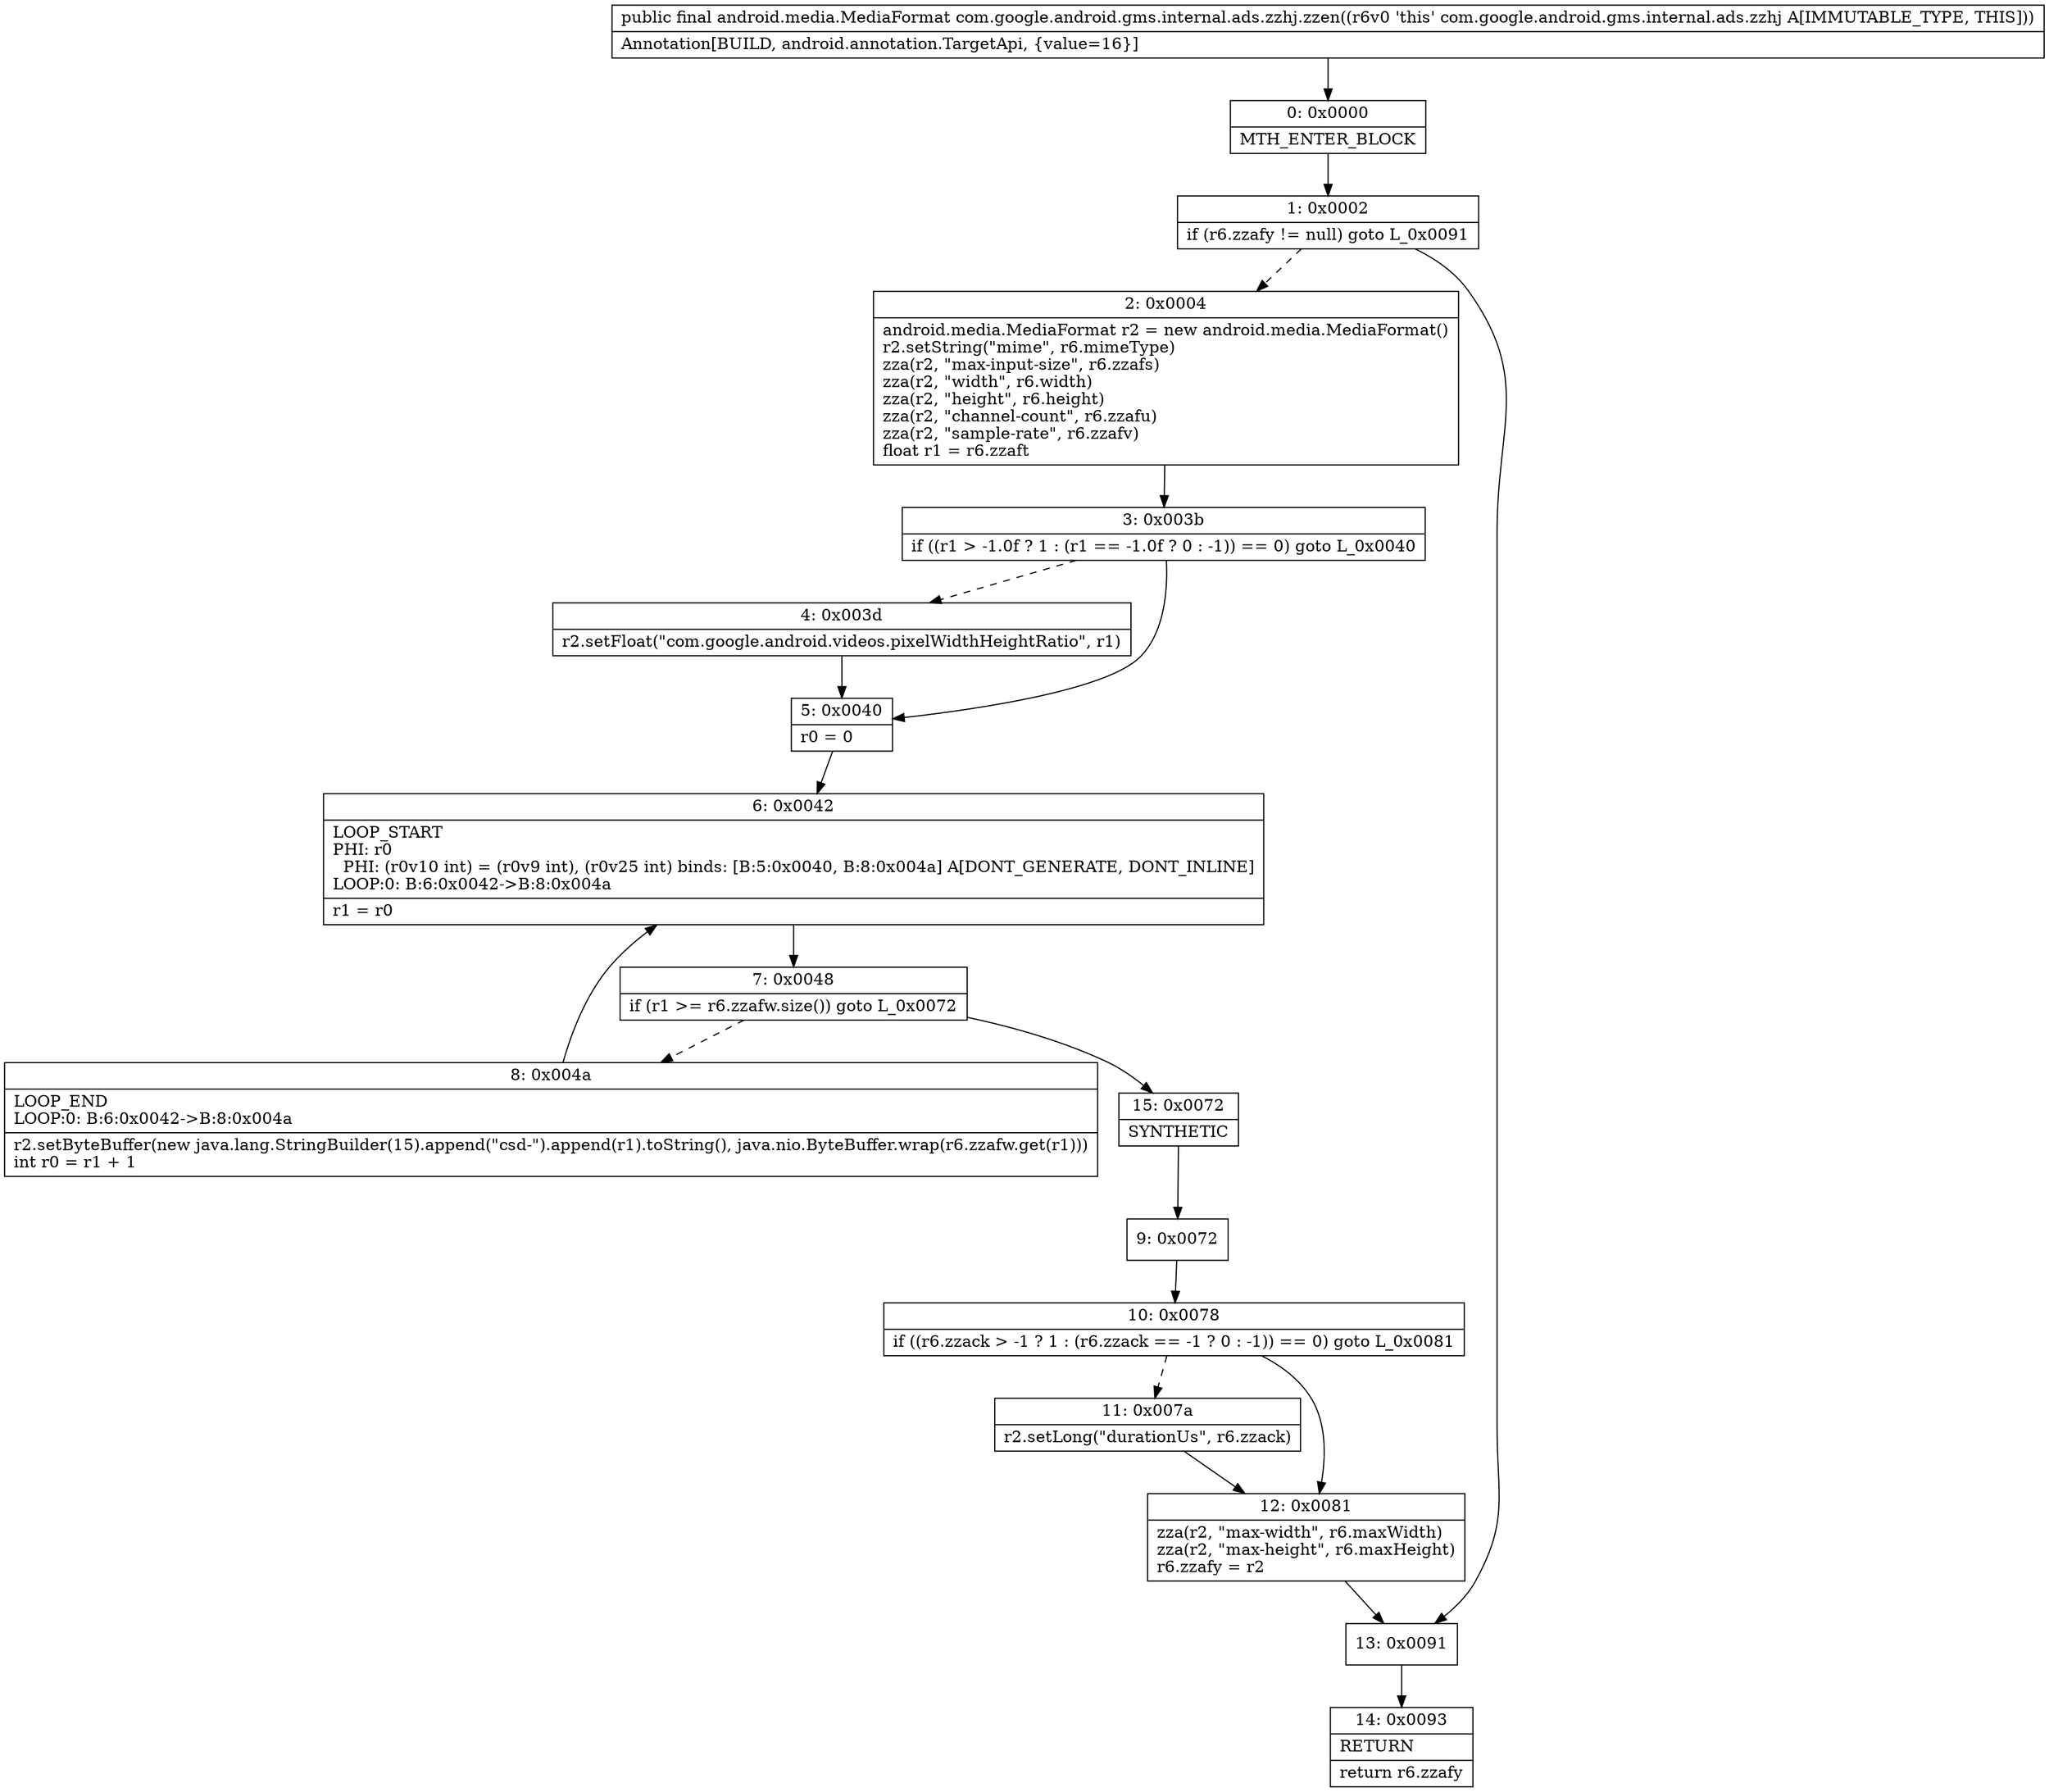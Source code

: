 digraph "CFG forcom.google.android.gms.internal.ads.zzhj.zzen()Landroid\/media\/MediaFormat;" {
Node_0 [shape=record,label="{0\:\ 0x0000|MTH_ENTER_BLOCK\l}"];
Node_1 [shape=record,label="{1\:\ 0x0002|if (r6.zzafy != null) goto L_0x0091\l}"];
Node_2 [shape=record,label="{2\:\ 0x0004|android.media.MediaFormat r2 = new android.media.MediaFormat()\lr2.setString(\"mime\", r6.mimeType)\lzza(r2, \"max\-input\-size\", r6.zzafs)\lzza(r2, \"width\", r6.width)\lzza(r2, \"height\", r6.height)\lzza(r2, \"channel\-count\", r6.zzafu)\lzza(r2, \"sample\-rate\", r6.zzafv)\lfloat r1 = r6.zzaft\l}"];
Node_3 [shape=record,label="{3\:\ 0x003b|if ((r1 \> \-1.0f ? 1 : (r1 == \-1.0f ? 0 : \-1)) == 0) goto L_0x0040\l}"];
Node_4 [shape=record,label="{4\:\ 0x003d|r2.setFloat(\"com.google.android.videos.pixelWidthHeightRatio\", r1)\l}"];
Node_5 [shape=record,label="{5\:\ 0x0040|r0 = 0\l}"];
Node_6 [shape=record,label="{6\:\ 0x0042|LOOP_START\lPHI: r0 \l  PHI: (r0v10 int) = (r0v9 int), (r0v25 int) binds: [B:5:0x0040, B:8:0x004a] A[DONT_GENERATE, DONT_INLINE]\lLOOP:0: B:6:0x0042\-\>B:8:0x004a\l|r1 = r0\l}"];
Node_7 [shape=record,label="{7\:\ 0x0048|if (r1 \>= r6.zzafw.size()) goto L_0x0072\l}"];
Node_8 [shape=record,label="{8\:\ 0x004a|LOOP_END\lLOOP:0: B:6:0x0042\-\>B:8:0x004a\l|r2.setByteBuffer(new java.lang.StringBuilder(15).append(\"csd\-\").append(r1).toString(), java.nio.ByteBuffer.wrap(r6.zzafw.get(r1)))\lint r0 = r1 + 1\l}"];
Node_9 [shape=record,label="{9\:\ 0x0072}"];
Node_10 [shape=record,label="{10\:\ 0x0078|if ((r6.zzack \> \-1 ? 1 : (r6.zzack == \-1 ? 0 : \-1)) == 0) goto L_0x0081\l}"];
Node_11 [shape=record,label="{11\:\ 0x007a|r2.setLong(\"durationUs\", r6.zzack)\l}"];
Node_12 [shape=record,label="{12\:\ 0x0081|zza(r2, \"max\-width\", r6.maxWidth)\lzza(r2, \"max\-height\", r6.maxHeight)\lr6.zzafy = r2\l}"];
Node_13 [shape=record,label="{13\:\ 0x0091}"];
Node_14 [shape=record,label="{14\:\ 0x0093|RETURN\l|return r6.zzafy\l}"];
Node_15 [shape=record,label="{15\:\ 0x0072|SYNTHETIC\l}"];
MethodNode[shape=record,label="{public final android.media.MediaFormat com.google.android.gms.internal.ads.zzhj.zzen((r6v0 'this' com.google.android.gms.internal.ads.zzhj A[IMMUTABLE_TYPE, THIS]))  | Annotation[BUILD, android.annotation.TargetApi, \{value=16\}]\l}"];
MethodNode -> Node_0;
Node_0 -> Node_1;
Node_1 -> Node_2[style=dashed];
Node_1 -> Node_13;
Node_2 -> Node_3;
Node_3 -> Node_4[style=dashed];
Node_3 -> Node_5;
Node_4 -> Node_5;
Node_5 -> Node_6;
Node_6 -> Node_7;
Node_7 -> Node_8[style=dashed];
Node_7 -> Node_15;
Node_8 -> Node_6;
Node_9 -> Node_10;
Node_10 -> Node_11[style=dashed];
Node_10 -> Node_12;
Node_11 -> Node_12;
Node_12 -> Node_13;
Node_13 -> Node_14;
Node_15 -> Node_9;
}

